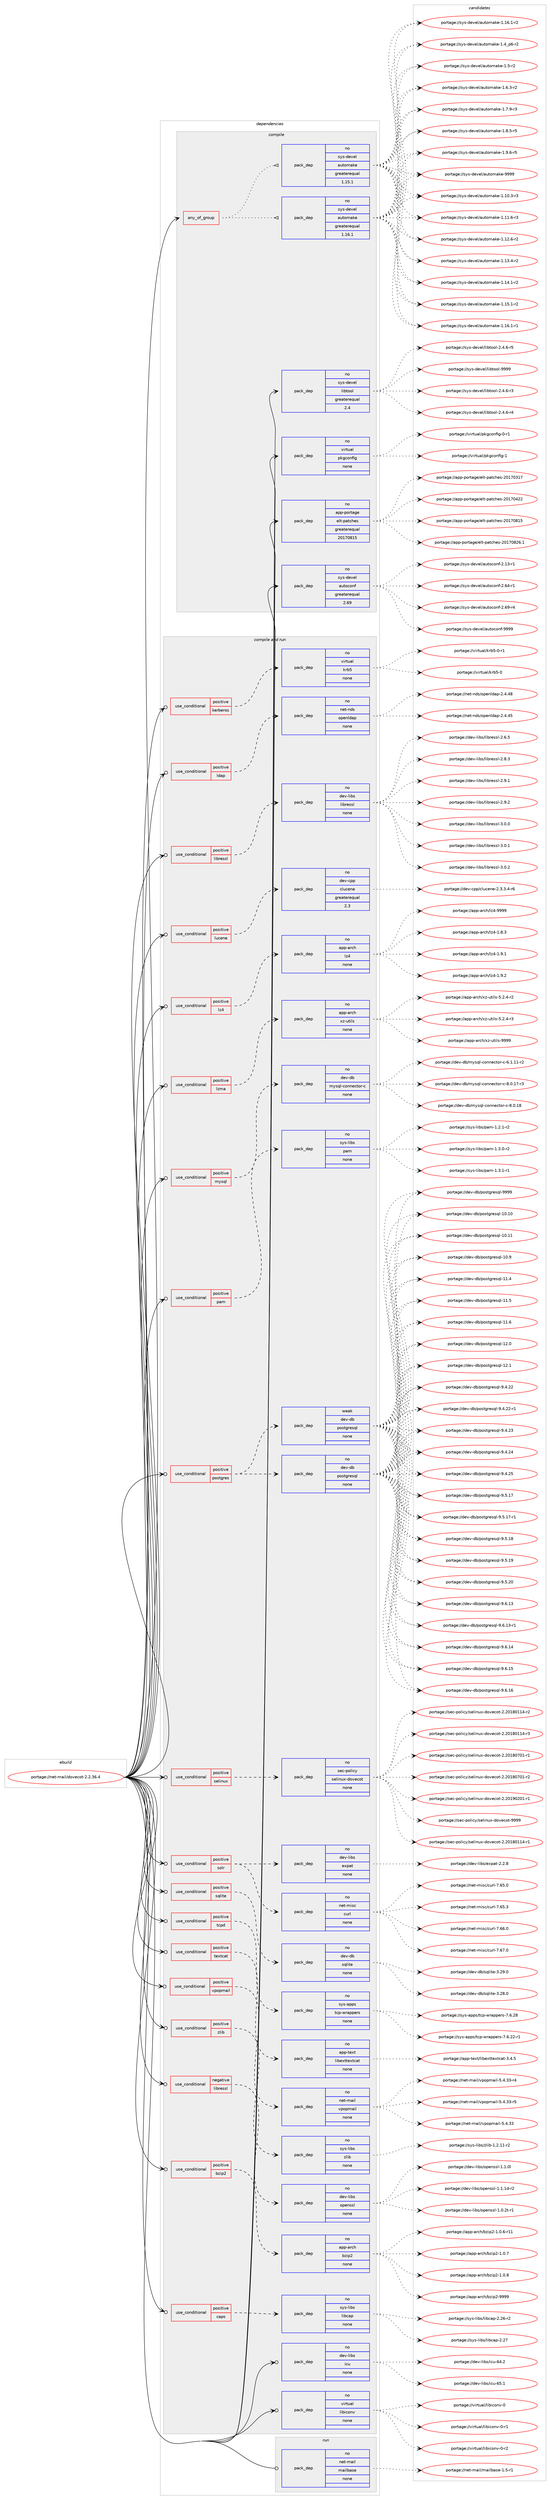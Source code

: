 digraph prolog {

# *************
# Graph options
# *************

newrank=true;
concentrate=true;
compound=true;
graph [rankdir=LR,fontname=Helvetica,fontsize=10,ranksep=1.5];#, ranksep=2.5, nodesep=0.2];
edge  [arrowhead=vee];
node  [fontname=Helvetica,fontsize=10];

# **********
# The ebuild
# **********

subgraph cluster_leftcol {
color=gray;
rank=same;
label=<<i>ebuild</i>>;
id [label="portage://net-mail/dovecot-2.2.36.4", color=red, width=4, href="../net-mail/dovecot-2.2.36.4.svg"];
}

# ****************
# The dependencies
# ****************

subgraph cluster_midcol {
color=gray;
label=<<i>dependencies</i>>;
subgraph cluster_compile {
fillcolor="#eeeeee";
style=filled;
label=<<i>compile</i>>;
subgraph any5889 {
dependency362409 [label=<<TABLE BORDER="0" CELLBORDER="1" CELLSPACING="0" CELLPADDING="4"><TR><TD CELLPADDING="10">any_of_group</TD></TR></TABLE>>, shape=none, color=red];subgraph pack265651 {
dependency362410 [label=<<TABLE BORDER="0" CELLBORDER="1" CELLSPACING="0" CELLPADDING="4" WIDTH="220"><TR><TD ROWSPAN="6" CELLPADDING="30">pack_dep</TD></TR><TR><TD WIDTH="110">no</TD></TR><TR><TD>sys-devel</TD></TR><TR><TD>automake</TD></TR><TR><TD>greaterequal</TD></TR><TR><TD>1.16.1</TD></TR></TABLE>>, shape=none, color=blue];
}
dependency362409:e -> dependency362410:w [weight=20,style="dotted",arrowhead="oinv"];
subgraph pack265652 {
dependency362411 [label=<<TABLE BORDER="0" CELLBORDER="1" CELLSPACING="0" CELLPADDING="4" WIDTH="220"><TR><TD ROWSPAN="6" CELLPADDING="30">pack_dep</TD></TR><TR><TD WIDTH="110">no</TD></TR><TR><TD>sys-devel</TD></TR><TR><TD>automake</TD></TR><TR><TD>greaterequal</TD></TR><TR><TD>1.15.1</TD></TR></TABLE>>, shape=none, color=blue];
}
dependency362409:e -> dependency362411:w [weight=20,style="dotted",arrowhead="oinv"];
}
id:e -> dependency362409:w [weight=20,style="solid",arrowhead="vee"];
subgraph pack265653 {
dependency362412 [label=<<TABLE BORDER="0" CELLBORDER="1" CELLSPACING="0" CELLPADDING="4" WIDTH="220"><TR><TD ROWSPAN="6" CELLPADDING="30">pack_dep</TD></TR><TR><TD WIDTH="110">no</TD></TR><TR><TD>app-portage</TD></TR><TR><TD>elt-patches</TD></TR><TR><TD>greaterequal</TD></TR><TR><TD>20170815</TD></TR></TABLE>>, shape=none, color=blue];
}
id:e -> dependency362412:w [weight=20,style="solid",arrowhead="vee"];
subgraph pack265654 {
dependency362413 [label=<<TABLE BORDER="0" CELLBORDER="1" CELLSPACING="0" CELLPADDING="4" WIDTH="220"><TR><TD ROWSPAN="6" CELLPADDING="30">pack_dep</TD></TR><TR><TD WIDTH="110">no</TD></TR><TR><TD>sys-devel</TD></TR><TR><TD>autoconf</TD></TR><TR><TD>greaterequal</TD></TR><TR><TD>2.69</TD></TR></TABLE>>, shape=none, color=blue];
}
id:e -> dependency362413:w [weight=20,style="solid",arrowhead="vee"];
subgraph pack265655 {
dependency362414 [label=<<TABLE BORDER="0" CELLBORDER="1" CELLSPACING="0" CELLPADDING="4" WIDTH="220"><TR><TD ROWSPAN="6" CELLPADDING="30">pack_dep</TD></TR><TR><TD WIDTH="110">no</TD></TR><TR><TD>sys-devel</TD></TR><TR><TD>libtool</TD></TR><TR><TD>greaterequal</TD></TR><TR><TD>2.4</TD></TR></TABLE>>, shape=none, color=blue];
}
id:e -> dependency362414:w [weight=20,style="solid",arrowhead="vee"];
subgraph pack265656 {
dependency362415 [label=<<TABLE BORDER="0" CELLBORDER="1" CELLSPACING="0" CELLPADDING="4" WIDTH="220"><TR><TD ROWSPAN="6" CELLPADDING="30">pack_dep</TD></TR><TR><TD WIDTH="110">no</TD></TR><TR><TD>virtual</TD></TR><TR><TD>pkgconfig</TD></TR><TR><TD>none</TD></TR><TR><TD></TD></TR></TABLE>>, shape=none, color=blue];
}
id:e -> dependency362415:w [weight=20,style="solid",arrowhead="vee"];
}
subgraph cluster_compileandrun {
fillcolor="#eeeeee";
style=filled;
label=<<i>compile and run</i>>;
subgraph cond90715 {
dependency362416 [label=<<TABLE BORDER="0" CELLBORDER="1" CELLSPACING="0" CELLPADDING="4"><TR><TD ROWSPAN="3" CELLPADDING="10">use_conditional</TD></TR><TR><TD>negative</TD></TR><TR><TD>libressl</TD></TR></TABLE>>, shape=none, color=red];
subgraph pack265657 {
dependency362417 [label=<<TABLE BORDER="0" CELLBORDER="1" CELLSPACING="0" CELLPADDING="4" WIDTH="220"><TR><TD ROWSPAN="6" CELLPADDING="30">pack_dep</TD></TR><TR><TD WIDTH="110">no</TD></TR><TR><TD>dev-libs</TD></TR><TR><TD>openssl</TD></TR><TR><TD>none</TD></TR><TR><TD></TD></TR></TABLE>>, shape=none, color=blue];
}
dependency362416:e -> dependency362417:w [weight=20,style="dashed",arrowhead="vee"];
}
id:e -> dependency362416:w [weight=20,style="solid",arrowhead="odotvee"];
subgraph cond90716 {
dependency362418 [label=<<TABLE BORDER="0" CELLBORDER="1" CELLSPACING="0" CELLPADDING="4"><TR><TD ROWSPAN="3" CELLPADDING="10">use_conditional</TD></TR><TR><TD>positive</TD></TR><TR><TD>bzip2</TD></TR></TABLE>>, shape=none, color=red];
subgraph pack265658 {
dependency362419 [label=<<TABLE BORDER="0" CELLBORDER="1" CELLSPACING="0" CELLPADDING="4" WIDTH="220"><TR><TD ROWSPAN="6" CELLPADDING="30">pack_dep</TD></TR><TR><TD WIDTH="110">no</TD></TR><TR><TD>app-arch</TD></TR><TR><TD>bzip2</TD></TR><TR><TD>none</TD></TR><TR><TD></TD></TR></TABLE>>, shape=none, color=blue];
}
dependency362418:e -> dependency362419:w [weight=20,style="dashed",arrowhead="vee"];
}
id:e -> dependency362418:w [weight=20,style="solid",arrowhead="odotvee"];
subgraph cond90717 {
dependency362420 [label=<<TABLE BORDER="0" CELLBORDER="1" CELLSPACING="0" CELLPADDING="4"><TR><TD ROWSPAN="3" CELLPADDING="10">use_conditional</TD></TR><TR><TD>positive</TD></TR><TR><TD>caps</TD></TR></TABLE>>, shape=none, color=red];
subgraph pack265659 {
dependency362421 [label=<<TABLE BORDER="0" CELLBORDER="1" CELLSPACING="0" CELLPADDING="4" WIDTH="220"><TR><TD ROWSPAN="6" CELLPADDING="30">pack_dep</TD></TR><TR><TD WIDTH="110">no</TD></TR><TR><TD>sys-libs</TD></TR><TR><TD>libcap</TD></TR><TR><TD>none</TD></TR><TR><TD></TD></TR></TABLE>>, shape=none, color=blue];
}
dependency362420:e -> dependency362421:w [weight=20,style="dashed",arrowhead="vee"];
}
id:e -> dependency362420:w [weight=20,style="solid",arrowhead="odotvee"];
subgraph cond90718 {
dependency362422 [label=<<TABLE BORDER="0" CELLBORDER="1" CELLSPACING="0" CELLPADDING="4"><TR><TD ROWSPAN="3" CELLPADDING="10">use_conditional</TD></TR><TR><TD>positive</TD></TR><TR><TD>kerberos</TD></TR></TABLE>>, shape=none, color=red];
subgraph pack265660 {
dependency362423 [label=<<TABLE BORDER="0" CELLBORDER="1" CELLSPACING="0" CELLPADDING="4" WIDTH="220"><TR><TD ROWSPAN="6" CELLPADDING="30">pack_dep</TD></TR><TR><TD WIDTH="110">no</TD></TR><TR><TD>virtual</TD></TR><TR><TD>krb5</TD></TR><TR><TD>none</TD></TR><TR><TD></TD></TR></TABLE>>, shape=none, color=blue];
}
dependency362422:e -> dependency362423:w [weight=20,style="dashed",arrowhead="vee"];
}
id:e -> dependency362422:w [weight=20,style="solid",arrowhead="odotvee"];
subgraph cond90719 {
dependency362424 [label=<<TABLE BORDER="0" CELLBORDER="1" CELLSPACING="0" CELLPADDING="4"><TR><TD ROWSPAN="3" CELLPADDING="10">use_conditional</TD></TR><TR><TD>positive</TD></TR><TR><TD>ldap</TD></TR></TABLE>>, shape=none, color=red];
subgraph pack265661 {
dependency362425 [label=<<TABLE BORDER="0" CELLBORDER="1" CELLSPACING="0" CELLPADDING="4" WIDTH="220"><TR><TD ROWSPAN="6" CELLPADDING="30">pack_dep</TD></TR><TR><TD WIDTH="110">no</TD></TR><TR><TD>net-nds</TD></TR><TR><TD>openldap</TD></TR><TR><TD>none</TD></TR><TR><TD></TD></TR></TABLE>>, shape=none, color=blue];
}
dependency362424:e -> dependency362425:w [weight=20,style="dashed",arrowhead="vee"];
}
id:e -> dependency362424:w [weight=20,style="solid",arrowhead="odotvee"];
subgraph cond90720 {
dependency362426 [label=<<TABLE BORDER="0" CELLBORDER="1" CELLSPACING="0" CELLPADDING="4"><TR><TD ROWSPAN="3" CELLPADDING="10">use_conditional</TD></TR><TR><TD>positive</TD></TR><TR><TD>libressl</TD></TR></TABLE>>, shape=none, color=red];
subgraph pack265662 {
dependency362427 [label=<<TABLE BORDER="0" CELLBORDER="1" CELLSPACING="0" CELLPADDING="4" WIDTH="220"><TR><TD ROWSPAN="6" CELLPADDING="30">pack_dep</TD></TR><TR><TD WIDTH="110">no</TD></TR><TR><TD>dev-libs</TD></TR><TR><TD>libressl</TD></TR><TR><TD>none</TD></TR><TR><TD></TD></TR></TABLE>>, shape=none, color=blue];
}
dependency362426:e -> dependency362427:w [weight=20,style="dashed",arrowhead="vee"];
}
id:e -> dependency362426:w [weight=20,style="solid",arrowhead="odotvee"];
subgraph cond90721 {
dependency362428 [label=<<TABLE BORDER="0" CELLBORDER="1" CELLSPACING="0" CELLPADDING="4"><TR><TD ROWSPAN="3" CELLPADDING="10">use_conditional</TD></TR><TR><TD>positive</TD></TR><TR><TD>lucene</TD></TR></TABLE>>, shape=none, color=red];
subgraph pack265663 {
dependency362429 [label=<<TABLE BORDER="0" CELLBORDER="1" CELLSPACING="0" CELLPADDING="4" WIDTH="220"><TR><TD ROWSPAN="6" CELLPADDING="30">pack_dep</TD></TR><TR><TD WIDTH="110">no</TD></TR><TR><TD>dev-cpp</TD></TR><TR><TD>clucene</TD></TR><TR><TD>greaterequal</TD></TR><TR><TD>2.3</TD></TR></TABLE>>, shape=none, color=blue];
}
dependency362428:e -> dependency362429:w [weight=20,style="dashed",arrowhead="vee"];
}
id:e -> dependency362428:w [weight=20,style="solid",arrowhead="odotvee"];
subgraph cond90722 {
dependency362430 [label=<<TABLE BORDER="0" CELLBORDER="1" CELLSPACING="0" CELLPADDING="4"><TR><TD ROWSPAN="3" CELLPADDING="10">use_conditional</TD></TR><TR><TD>positive</TD></TR><TR><TD>lz4</TD></TR></TABLE>>, shape=none, color=red];
subgraph pack265664 {
dependency362431 [label=<<TABLE BORDER="0" CELLBORDER="1" CELLSPACING="0" CELLPADDING="4" WIDTH="220"><TR><TD ROWSPAN="6" CELLPADDING="30">pack_dep</TD></TR><TR><TD WIDTH="110">no</TD></TR><TR><TD>app-arch</TD></TR><TR><TD>lz4</TD></TR><TR><TD>none</TD></TR><TR><TD></TD></TR></TABLE>>, shape=none, color=blue];
}
dependency362430:e -> dependency362431:w [weight=20,style="dashed",arrowhead="vee"];
}
id:e -> dependency362430:w [weight=20,style="solid",arrowhead="odotvee"];
subgraph cond90723 {
dependency362432 [label=<<TABLE BORDER="0" CELLBORDER="1" CELLSPACING="0" CELLPADDING="4"><TR><TD ROWSPAN="3" CELLPADDING="10">use_conditional</TD></TR><TR><TD>positive</TD></TR><TR><TD>lzma</TD></TR></TABLE>>, shape=none, color=red];
subgraph pack265665 {
dependency362433 [label=<<TABLE BORDER="0" CELLBORDER="1" CELLSPACING="0" CELLPADDING="4" WIDTH="220"><TR><TD ROWSPAN="6" CELLPADDING="30">pack_dep</TD></TR><TR><TD WIDTH="110">no</TD></TR><TR><TD>app-arch</TD></TR><TR><TD>xz-utils</TD></TR><TR><TD>none</TD></TR><TR><TD></TD></TR></TABLE>>, shape=none, color=blue];
}
dependency362432:e -> dependency362433:w [weight=20,style="dashed",arrowhead="vee"];
}
id:e -> dependency362432:w [weight=20,style="solid",arrowhead="odotvee"];
subgraph cond90724 {
dependency362434 [label=<<TABLE BORDER="0" CELLBORDER="1" CELLSPACING="0" CELLPADDING="4"><TR><TD ROWSPAN="3" CELLPADDING="10">use_conditional</TD></TR><TR><TD>positive</TD></TR><TR><TD>mysql</TD></TR></TABLE>>, shape=none, color=red];
subgraph pack265666 {
dependency362435 [label=<<TABLE BORDER="0" CELLBORDER="1" CELLSPACING="0" CELLPADDING="4" WIDTH="220"><TR><TD ROWSPAN="6" CELLPADDING="30">pack_dep</TD></TR><TR><TD WIDTH="110">no</TD></TR><TR><TD>dev-db</TD></TR><TR><TD>mysql-connector-c</TD></TR><TR><TD>none</TD></TR><TR><TD></TD></TR></TABLE>>, shape=none, color=blue];
}
dependency362434:e -> dependency362435:w [weight=20,style="dashed",arrowhead="vee"];
}
id:e -> dependency362434:w [weight=20,style="solid",arrowhead="odotvee"];
subgraph cond90725 {
dependency362436 [label=<<TABLE BORDER="0" CELLBORDER="1" CELLSPACING="0" CELLPADDING="4"><TR><TD ROWSPAN="3" CELLPADDING="10">use_conditional</TD></TR><TR><TD>positive</TD></TR><TR><TD>pam</TD></TR></TABLE>>, shape=none, color=red];
subgraph pack265667 {
dependency362437 [label=<<TABLE BORDER="0" CELLBORDER="1" CELLSPACING="0" CELLPADDING="4" WIDTH="220"><TR><TD ROWSPAN="6" CELLPADDING="30">pack_dep</TD></TR><TR><TD WIDTH="110">no</TD></TR><TR><TD>sys-libs</TD></TR><TR><TD>pam</TD></TR><TR><TD>none</TD></TR><TR><TD></TD></TR></TABLE>>, shape=none, color=blue];
}
dependency362436:e -> dependency362437:w [weight=20,style="dashed",arrowhead="vee"];
}
id:e -> dependency362436:w [weight=20,style="solid",arrowhead="odotvee"];
subgraph cond90726 {
dependency362438 [label=<<TABLE BORDER="0" CELLBORDER="1" CELLSPACING="0" CELLPADDING="4"><TR><TD ROWSPAN="3" CELLPADDING="10">use_conditional</TD></TR><TR><TD>positive</TD></TR><TR><TD>postgres</TD></TR></TABLE>>, shape=none, color=red];
subgraph pack265668 {
dependency362439 [label=<<TABLE BORDER="0" CELLBORDER="1" CELLSPACING="0" CELLPADDING="4" WIDTH="220"><TR><TD ROWSPAN="6" CELLPADDING="30">pack_dep</TD></TR><TR><TD WIDTH="110">no</TD></TR><TR><TD>dev-db</TD></TR><TR><TD>postgresql</TD></TR><TR><TD>none</TD></TR><TR><TD></TD></TR></TABLE>>, shape=none, color=blue];
}
dependency362438:e -> dependency362439:w [weight=20,style="dashed",arrowhead="vee"];
subgraph pack265669 {
dependency362440 [label=<<TABLE BORDER="0" CELLBORDER="1" CELLSPACING="0" CELLPADDING="4" WIDTH="220"><TR><TD ROWSPAN="6" CELLPADDING="30">pack_dep</TD></TR><TR><TD WIDTH="110">weak</TD></TR><TR><TD>dev-db</TD></TR><TR><TD>postgresql</TD></TR><TR><TD>none</TD></TR><TR><TD></TD></TR></TABLE>>, shape=none, color=blue];
}
dependency362438:e -> dependency362440:w [weight=20,style="dashed",arrowhead="vee"];
}
id:e -> dependency362438:w [weight=20,style="solid",arrowhead="odotvee"];
subgraph cond90727 {
dependency362441 [label=<<TABLE BORDER="0" CELLBORDER="1" CELLSPACING="0" CELLPADDING="4"><TR><TD ROWSPAN="3" CELLPADDING="10">use_conditional</TD></TR><TR><TD>positive</TD></TR><TR><TD>selinux</TD></TR></TABLE>>, shape=none, color=red];
subgraph pack265670 {
dependency362442 [label=<<TABLE BORDER="0" CELLBORDER="1" CELLSPACING="0" CELLPADDING="4" WIDTH="220"><TR><TD ROWSPAN="6" CELLPADDING="30">pack_dep</TD></TR><TR><TD WIDTH="110">no</TD></TR><TR><TD>sec-policy</TD></TR><TR><TD>selinux-dovecot</TD></TR><TR><TD>none</TD></TR><TR><TD></TD></TR></TABLE>>, shape=none, color=blue];
}
dependency362441:e -> dependency362442:w [weight=20,style="dashed",arrowhead="vee"];
}
id:e -> dependency362441:w [weight=20,style="solid",arrowhead="odotvee"];
subgraph cond90728 {
dependency362443 [label=<<TABLE BORDER="0" CELLBORDER="1" CELLSPACING="0" CELLPADDING="4"><TR><TD ROWSPAN="3" CELLPADDING="10">use_conditional</TD></TR><TR><TD>positive</TD></TR><TR><TD>solr</TD></TR></TABLE>>, shape=none, color=red];
subgraph pack265671 {
dependency362444 [label=<<TABLE BORDER="0" CELLBORDER="1" CELLSPACING="0" CELLPADDING="4" WIDTH="220"><TR><TD ROWSPAN="6" CELLPADDING="30">pack_dep</TD></TR><TR><TD WIDTH="110">no</TD></TR><TR><TD>net-misc</TD></TR><TR><TD>curl</TD></TR><TR><TD>none</TD></TR><TR><TD></TD></TR></TABLE>>, shape=none, color=blue];
}
dependency362443:e -> dependency362444:w [weight=20,style="dashed",arrowhead="vee"];
subgraph pack265672 {
dependency362445 [label=<<TABLE BORDER="0" CELLBORDER="1" CELLSPACING="0" CELLPADDING="4" WIDTH="220"><TR><TD ROWSPAN="6" CELLPADDING="30">pack_dep</TD></TR><TR><TD WIDTH="110">no</TD></TR><TR><TD>dev-libs</TD></TR><TR><TD>expat</TD></TR><TR><TD>none</TD></TR><TR><TD></TD></TR></TABLE>>, shape=none, color=blue];
}
dependency362443:e -> dependency362445:w [weight=20,style="dashed",arrowhead="vee"];
}
id:e -> dependency362443:w [weight=20,style="solid",arrowhead="odotvee"];
subgraph cond90729 {
dependency362446 [label=<<TABLE BORDER="0" CELLBORDER="1" CELLSPACING="0" CELLPADDING="4"><TR><TD ROWSPAN="3" CELLPADDING="10">use_conditional</TD></TR><TR><TD>positive</TD></TR><TR><TD>sqlite</TD></TR></TABLE>>, shape=none, color=red];
subgraph pack265673 {
dependency362447 [label=<<TABLE BORDER="0" CELLBORDER="1" CELLSPACING="0" CELLPADDING="4" WIDTH="220"><TR><TD ROWSPAN="6" CELLPADDING="30">pack_dep</TD></TR><TR><TD WIDTH="110">no</TD></TR><TR><TD>dev-db</TD></TR><TR><TD>sqlite</TD></TR><TR><TD>none</TD></TR><TR><TD></TD></TR></TABLE>>, shape=none, color=blue];
}
dependency362446:e -> dependency362447:w [weight=20,style="dashed",arrowhead="vee"];
}
id:e -> dependency362446:w [weight=20,style="solid",arrowhead="odotvee"];
subgraph cond90730 {
dependency362448 [label=<<TABLE BORDER="0" CELLBORDER="1" CELLSPACING="0" CELLPADDING="4"><TR><TD ROWSPAN="3" CELLPADDING="10">use_conditional</TD></TR><TR><TD>positive</TD></TR><TR><TD>tcpd</TD></TR></TABLE>>, shape=none, color=red];
subgraph pack265674 {
dependency362449 [label=<<TABLE BORDER="0" CELLBORDER="1" CELLSPACING="0" CELLPADDING="4" WIDTH="220"><TR><TD ROWSPAN="6" CELLPADDING="30">pack_dep</TD></TR><TR><TD WIDTH="110">no</TD></TR><TR><TD>sys-apps</TD></TR><TR><TD>tcp-wrappers</TD></TR><TR><TD>none</TD></TR><TR><TD></TD></TR></TABLE>>, shape=none, color=blue];
}
dependency362448:e -> dependency362449:w [weight=20,style="dashed",arrowhead="vee"];
}
id:e -> dependency362448:w [weight=20,style="solid",arrowhead="odotvee"];
subgraph cond90731 {
dependency362450 [label=<<TABLE BORDER="0" CELLBORDER="1" CELLSPACING="0" CELLPADDING="4"><TR><TD ROWSPAN="3" CELLPADDING="10">use_conditional</TD></TR><TR><TD>positive</TD></TR><TR><TD>textcat</TD></TR></TABLE>>, shape=none, color=red];
subgraph pack265675 {
dependency362451 [label=<<TABLE BORDER="0" CELLBORDER="1" CELLSPACING="0" CELLPADDING="4" WIDTH="220"><TR><TD ROWSPAN="6" CELLPADDING="30">pack_dep</TD></TR><TR><TD WIDTH="110">no</TD></TR><TR><TD>app-text</TD></TR><TR><TD>libexttextcat</TD></TR><TR><TD>none</TD></TR><TR><TD></TD></TR></TABLE>>, shape=none, color=blue];
}
dependency362450:e -> dependency362451:w [weight=20,style="dashed",arrowhead="vee"];
}
id:e -> dependency362450:w [weight=20,style="solid",arrowhead="odotvee"];
subgraph cond90732 {
dependency362452 [label=<<TABLE BORDER="0" CELLBORDER="1" CELLSPACING="0" CELLPADDING="4"><TR><TD ROWSPAN="3" CELLPADDING="10">use_conditional</TD></TR><TR><TD>positive</TD></TR><TR><TD>vpopmail</TD></TR></TABLE>>, shape=none, color=red];
subgraph pack265676 {
dependency362453 [label=<<TABLE BORDER="0" CELLBORDER="1" CELLSPACING="0" CELLPADDING="4" WIDTH="220"><TR><TD ROWSPAN="6" CELLPADDING="30">pack_dep</TD></TR><TR><TD WIDTH="110">no</TD></TR><TR><TD>net-mail</TD></TR><TR><TD>vpopmail</TD></TR><TR><TD>none</TD></TR><TR><TD></TD></TR></TABLE>>, shape=none, color=blue];
}
dependency362452:e -> dependency362453:w [weight=20,style="dashed",arrowhead="vee"];
}
id:e -> dependency362452:w [weight=20,style="solid",arrowhead="odotvee"];
subgraph cond90733 {
dependency362454 [label=<<TABLE BORDER="0" CELLBORDER="1" CELLSPACING="0" CELLPADDING="4"><TR><TD ROWSPAN="3" CELLPADDING="10">use_conditional</TD></TR><TR><TD>positive</TD></TR><TR><TD>zlib</TD></TR></TABLE>>, shape=none, color=red];
subgraph pack265677 {
dependency362455 [label=<<TABLE BORDER="0" CELLBORDER="1" CELLSPACING="0" CELLPADDING="4" WIDTH="220"><TR><TD ROWSPAN="6" CELLPADDING="30">pack_dep</TD></TR><TR><TD WIDTH="110">no</TD></TR><TR><TD>sys-libs</TD></TR><TR><TD>zlib</TD></TR><TR><TD>none</TD></TR><TR><TD></TD></TR></TABLE>>, shape=none, color=blue];
}
dependency362454:e -> dependency362455:w [weight=20,style="dashed",arrowhead="vee"];
}
id:e -> dependency362454:w [weight=20,style="solid",arrowhead="odotvee"];
subgraph pack265678 {
dependency362456 [label=<<TABLE BORDER="0" CELLBORDER="1" CELLSPACING="0" CELLPADDING="4" WIDTH="220"><TR><TD ROWSPAN="6" CELLPADDING="30">pack_dep</TD></TR><TR><TD WIDTH="110">no</TD></TR><TR><TD>dev-libs</TD></TR><TR><TD>icu</TD></TR><TR><TD>none</TD></TR><TR><TD></TD></TR></TABLE>>, shape=none, color=blue];
}
id:e -> dependency362456:w [weight=20,style="solid",arrowhead="odotvee"];
subgraph pack265679 {
dependency362457 [label=<<TABLE BORDER="0" CELLBORDER="1" CELLSPACING="0" CELLPADDING="4" WIDTH="220"><TR><TD ROWSPAN="6" CELLPADDING="30">pack_dep</TD></TR><TR><TD WIDTH="110">no</TD></TR><TR><TD>virtual</TD></TR><TR><TD>libiconv</TD></TR><TR><TD>none</TD></TR><TR><TD></TD></TR></TABLE>>, shape=none, color=blue];
}
id:e -> dependency362457:w [weight=20,style="solid",arrowhead="odotvee"];
}
subgraph cluster_run {
fillcolor="#eeeeee";
style=filled;
label=<<i>run</i>>;
subgraph pack265680 {
dependency362458 [label=<<TABLE BORDER="0" CELLBORDER="1" CELLSPACING="0" CELLPADDING="4" WIDTH="220"><TR><TD ROWSPAN="6" CELLPADDING="30">pack_dep</TD></TR><TR><TD WIDTH="110">no</TD></TR><TR><TD>net-mail</TD></TR><TR><TD>mailbase</TD></TR><TR><TD>none</TD></TR><TR><TD></TD></TR></TABLE>>, shape=none, color=blue];
}
id:e -> dependency362458:w [weight=20,style="solid",arrowhead="odot"];
}
}

# **************
# The candidates
# **************

subgraph cluster_choices {
rank=same;
color=gray;
label=<<i>candidates</i>>;

subgraph choice265651 {
color=black;
nodesep=1;
choiceportage11512111545100101118101108479711711611110997107101454946494846514511451 [label="portage://sys-devel/automake-1.10.3-r3", color=red, width=4,href="../sys-devel/automake-1.10.3-r3.svg"];
choiceportage11512111545100101118101108479711711611110997107101454946494946544511451 [label="portage://sys-devel/automake-1.11.6-r3", color=red, width=4,href="../sys-devel/automake-1.11.6-r3.svg"];
choiceportage11512111545100101118101108479711711611110997107101454946495046544511450 [label="portage://sys-devel/automake-1.12.6-r2", color=red, width=4,href="../sys-devel/automake-1.12.6-r2.svg"];
choiceportage11512111545100101118101108479711711611110997107101454946495146524511450 [label="portage://sys-devel/automake-1.13.4-r2", color=red, width=4,href="../sys-devel/automake-1.13.4-r2.svg"];
choiceportage11512111545100101118101108479711711611110997107101454946495246494511450 [label="portage://sys-devel/automake-1.14.1-r2", color=red, width=4,href="../sys-devel/automake-1.14.1-r2.svg"];
choiceportage11512111545100101118101108479711711611110997107101454946495346494511450 [label="portage://sys-devel/automake-1.15.1-r2", color=red, width=4,href="../sys-devel/automake-1.15.1-r2.svg"];
choiceportage11512111545100101118101108479711711611110997107101454946495446494511449 [label="portage://sys-devel/automake-1.16.1-r1", color=red, width=4,href="../sys-devel/automake-1.16.1-r1.svg"];
choiceportage11512111545100101118101108479711711611110997107101454946495446494511450 [label="portage://sys-devel/automake-1.16.1-r2", color=red, width=4,href="../sys-devel/automake-1.16.1-r2.svg"];
choiceportage115121115451001011181011084797117116111109971071014549465295112544511450 [label="portage://sys-devel/automake-1.4_p6-r2", color=red, width=4,href="../sys-devel/automake-1.4_p6-r2.svg"];
choiceportage11512111545100101118101108479711711611110997107101454946534511450 [label="portage://sys-devel/automake-1.5-r2", color=red, width=4,href="../sys-devel/automake-1.5-r2.svg"];
choiceportage115121115451001011181011084797117116111109971071014549465446514511450 [label="portage://sys-devel/automake-1.6.3-r2", color=red, width=4,href="../sys-devel/automake-1.6.3-r2.svg"];
choiceportage115121115451001011181011084797117116111109971071014549465546574511451 [label="portage://sys-devel/automake-1.7.9-r3", color=red, width=4,href="../sys-devel/automake-1.7.9-r3.svg"];
choiceportage115121115451001011181011084797117116111109971071014549465646534511453 [label="portage://sys-devel/automake-1.8.5-r5", color=red, width=4,href="../sys-devel/automake-1.8.5-r5.svg"];
choiceportage115121115451001011181011084797117116111109971071014549465746544511453 [label="portage://sys-devel/automake-1.9.6-r5", color=red, width=4,href="../sys-devel/automake-1.9.6-r5.svg"];
choiceportage115121115451001011181011084797117116111109971071014557575757 [label="portage://sys-devel/automake-9999", color=red, width=4,href="../sys-devel/automake-9999.svg"];
dependency362410:e -> choiceportage11512111545100101118101108479711711611110997107101454946494846514511451:w [style=dotted,weight="100"];
dependency362410:e -> choiceportage11512111545100101118101108479711711611110997107101454946494946544511451:w [style=dotted,weight="100"];
dependency362410:e -> choiceportage11512111545100101118101108479711711611110997107101454946495046544511450:w [style=dotted,weight="100"];
dependency362410:e -> choiceportage11512111545100101118101108479711711611110997107101454946495146524511450:w [style=dotted,weight="100"];
dependency362410:e -> choiceportage11512111545100101118101108479711711611110997107101454946495246494511450:w [style=dotted,weight="100"];
dependency362410:e -> choiceportage11512111545100101118101108479711711611110997107101454946495346494511450:w [style=dotted,weight="100"];
dependency362410:e -> choiceportage11512111545100101118101108479711711611110997107101454946495446494511449:w [style=dotted,weight="100"];
dependency362410:e -> choiceportage11512111545100101118101108479711711611110997107101454946495446494511450:w [style=dotted,weight="100"];
dependency362410:e -> choiceportage115121115451001011181011084797117116111109971071014549465295112544511450:w [style=dotted,weight="100"];
dependency362410:e -> choiceportage11512111545100101118101108479711711611110997107101454946534511450:w [style=dotted,weight="100"];
dependency362410:e -> choiceportage115121115451001011181011084797117116111109971071014549465446514511450:w [style=dotted,weight="100"];
dependency362410:e -> choiceportage115121115451001011181011084797117116111109971071014549465546574511451:w [style=dotted,weight="100"];
dependency362410:e -> choiceportage115121115451001011181011084797117116111109971071014549465646534511453:w [style=dotted,weight="100"];
dependency362410:e -> choiceportage115121115451001011181011084797117116111109971071014549465746544511453:w [style=dotted,weight="100"];
dependency362410:e -> choiceportage115121115451001011181011084797117116111109971071014557575757:w [style=dotted,weight="100"];
}
subgraph choice265652 {
color=black;
nodesep=1;
choiceportage11512111545100101118101108479711711611110997107101454946494846514511451 [label="portage://sys-devel/automake-1.10.3-r3", color=red, width=4,href="../sys-devel/automake-1.10.3-r3.svg"];
choiceportage11512111545100101118101108479711711611110997107101454946494946544511451 [label="portage://sys-devel/automake-1.11.6-r3", color=red, width=4,href="../sys-devel/automake-1.11.6-r3.svg"];
choiceportage11512111545100101118101108479711711611110997107101454946495046544511450 [label="portage://sys-devel/automake-1.12.6-r2", color=red, width=4,href="../sys-devel/automake-1.12.6-r2.svg"];
choiceportage11512111545100101118101108479711711611110997107101454946495146524511450 [label="portage://sys-devel/automake-1.13.4-r2", color=red, width=4,href="../sys-devel/automake-1.13.4-r2.svg"];
choiceportage11512111545100101118101108479711711611110997107101454946495246494511450 [label="portage://sys-devel/automake-1.14.1-r2", color=red, width=4,href="../sys-devel/automake-1.14.1-r2.svg"];
choiceportage11512111545100101118101108479711711611110997107101454946495346494511450 [label="portage://sys-devel/automake-1.15.1-r2", color=red, width=4,href="../sys-devel/automake-1.15.1-r2.svg"];
choiceportage11512111545100101118101108479711711611110997107101454946495446494511449 [label="portage://sys-devel/automake-1.16.1-r1", color=red, width=4,href="../sys-devel/automake-1.16.1-r1.svg"];
choiceportage11512111545100101118101108479711711611110997107101454946495446494511450 [label="portage://sys-devel/automake-1.16.1-r2", color=red, width=4,href="../sys-devel/automake-1.16.1-r2.svg"];
choiceportage115121115451001011181011084797117116111109971071014549465295112544511450 [label="portage://sys-devel/automake-1.4_p6-r2", color=red, width=4,href="../sys-devel/automake-1.4_p6-r2.svg"];
choiceportage11512111545100101118101108479711711611110997107101454946534511450 [label="portage://sys-devel/automake-1.5-r2", color=red, width=4,href="../sys-devel/automake-1.5-r2.svg"];
choiceportage115121115451001011181011084797117116111109971071014549465446514511450 [label="portage://sys-devel/automake-1.6.3-r2", color=red, width=4,href="../sys-devel/automake-1.6.3-r2.svg"];
choiceportage115121115451001011181011084797117116111109971071014549465546574511451 [label="portage://sys-devel/automake-1.7.9-r3", color=red, width=4,href="../sys-devel/automake-1.7.9-r3.svg"];
choiceportage115121115451001011181011084797117116111109971071014549465646534511453 [label="portage://sys-devel/automake-1.8.5-r5", color=red, width=4,href="../sys-devel/automake-1.8.5-r5.svg"];
choiceportage115121115451001011181011084797117116111109971071014549465746544511453 [label="portage://sys-devel/automake-1.9.6-r5", color=red, width=4,href="../sys-devel/automake-1.9.6-r5.svg"];
choiceportage115121115451001011181011084797117116111109971071014557575757 [label="portage://sys-devel/automake-9999", color=red, width=4,href="../sys-devel/automake-9999.svg"];
dependency362411:e -> choiceportage11512111545100101118101108479711711611110997107101454946494846514511451:w [style=dotted,weight="100"];
dependency362411:e -> choiceportage11512111545100101118101108479711711611110997107101454946494946544511451:w [style=dotted,weight="100"];
dependency362411:e -> choiceportage11512111545100101118101108479711711611110997107101454946495046544511450:w [style=dotted,weight="100"];
dependency362411:e -> choiceportage11512111545100101118101108479711711611110997107101454946495146524511450:w [style=dotted,weight="100"];
dependency362411:e -> choiceportage11512111545100101118101108479711711611110997107101454946495246494511450:w [style=dotted,weight="100"];
dependency362411:e -> choiceportage11512111545100101118101108479711711611110997107101454946495346494511450:w [style=dotted,weight="100"];
dependency362411:e -> choiceportage11512111545100101118101108479711711611110997107101454946495446494511449:w [style=dotted,weight="100"];
dependency362411:e -> choiceportage11512111545100101118101108479711711611110997107101454946495446494511450:w [style=dotted,weight="100"];
dependency362411:e -> choiceportage115121115451001011181011084797117116111109971071014549465295112544511450:w [style=dotted,weight="100"];
dependency362411:e -> choiceportage11512111545100101118101108479711711611110997107101454946534511450:w [style=dotted,weight="100"];
dependency362411:e -> choiceportage115121115451001011181011084797117116111109971071014549465446514511450:w [style=dotted,weight="100"];
dependency362411:e -> choiceportage115121115451001011181011084797117116111109971071014549465546574511451:w [style=dotted,weight="100"];
dependency362411:e -> choiceportage115121115451001011181011084797117116111109971071014549465646534511453:w [style=dotted,weight="100"];
dependency362411:e -> choiceportage115121115451001011181011084797117116111109971071014549465746544511453:w [style=dotted,weight="100"];
dependency362411:e -> choiceportage115121115451001011181011084797117116111109971071014557575757:w [style=dotted,weight="100"];
}
subgraph choice265653 {
color=black;
nodesep=1;
choiceportage97112112451121111141169710310147101108116451129711699104101115455048495548514955 [label="portage://app-portage/elt-patches-20170317", color=red, width=4,href="../app-portage/elt-patches-20170317.svg"];
choiceportage97112112451121111141169710310147101108116451129711699104101115455048495548525050 [label="portage://app-portage/elt-patches-20170422", color=red, width=4,href="../app-portage/elt-patches-20170422.svg"];
choiceportage97112112451121111141169710310147101108116451129711699104101115455048495548564953 [label="portage://app-portage/elt-patches-20170815", color=red, width=4,href="../app-portage/elt-patches-20170815.svg"];
choiceportage971121124511211111411697103101471011081164511297116991041011154550484955485650544649 [label="portage://app-portage/elt-patches-20170826.1", color=red, width=4,href="../app-portage/elt-patches-20170826.1.svg"];
dependency362412:e -> choiceportage97112112451121111141169710310147101108116451129711699104101115455048495548514955:w [style=dotted,weight="100"];
dependency362412:e -> choiceportage97112112451121111141169710310147101108116451129711699104101115455048495548525050:w [style=dotted,weight="100"];
dependency362412:e -> choiceportage97112112451121111141169710310147101108116451129711699104101115455048495548564953:w [style=dotted,weight="100"];
dependency362412:e -> choiceportage971121124511211111411697103101471011081164511297116991041011154550484955485650544649:w [style=dotted,weight="100"];
}
subgraph choice265654 {
color=black;
nodesep=1;
choiceportage1151211154510010111810110847971171161119911111010245504649514511449 [label="portage://sys-devel/autoconf-2.13-r1", color=red, width=4,href="../sys-devel/autoconf-2.13-r1.svg"];
choiceportage1151211154510010111810110847971171161119911111010245504654524511449 [label="portage://sys-devel/autoconf-2.64-r1", color=red, width=4,href="../sys-devel/autoconf-2.64-r1.svg"];
choiceportage1151211154510010111810110847971171161119911111010245504654574511452 [label="portage://sys-devel/autoconf-2.69-r4", color=red, width=4,href="../sys-devel/autoconf-2.69-r4.svg"];
choiceportage115121115451001011181011084797117116111991111101024557575757 [label="portage://sys-devel/autoconf-9999", color=red, width=4,href="../sys-devel/autoconf-9999.svg"];
dependency362413:e -> choiceportage1151211154510010111810110847971171161119911111010245504649514511449:w [style=dotted,weight="100"];
dependency362413:e -> choiceportage1151211154510010111810110847971171161119911111010245504654524511449:w [style=dotted,weight="100"];
dependency362413:e -> choiceportage1151211154510010111810110847971171161119911111010245504654574511452:w [style=dotted,weight="100"];
dependency362413:e -> choiceportage115121115451001011181011084797117116111991111101024557575757:w [style=dotted,weight="100"];
}
subgraph choice265655 {
color=black;
nodesep=1;
choiceportage1151211154510010111810110847108105981161111111084550465246544511451 [label="portage://sys-devel/libtool-2.4.6-r3", color=red, width=4,href="../sys-devel/libtool-2.4.6-r3.svg"];
choiceportage1151211154510010111810110847108105981161111111084550465246544511452 [label="portage://sys-devel/libtool-2.4.6-r4", color=red, width=4,href="../sys-devel/libtool-2.4.6-r4.svg"];
choiceportage1151211154510010111810110847108105981161111111084550465246544511453 [label="portage://sys-devel/libtool-2.4.6-r5", color=red, width=4,href="../sys-devel/libtool-2.4.6-r5.svg"];
choiceportage1151211154510010111810110847108105981161111111084557575757 [label="portage://sys-devel/libtool-9999", color=red, width=4,href="../sys-devel/libtool-9999.svg"];
dependency362414:e -> choiceportage1151211154510010111810110847108105981161111111084550465246544511451:w [style=dotted,weight="100"];
dependency362414:e -> choiceportage1151211154510010111810110847108105981161111111084550465246544511452:w [style=dotted,weight="100"];
dependency362414:e -> choiceportage1151211154510010111810110847108105981161111111084550465246544511453:w [style=dotted,weight="100"];
dependency362414:e -> choiceportage1151211154510010111810110847108105981161111111084557575757:w [style=dotted,weight="100"];
}
subgraph choice265656 {
color=black;
nodesep=1;
choiceportage11810511411611797108471121071039911111010210510345484511449 [label="portage://virtual/pkgconfig-0-r1", color=red, width=4,href="../virtual/pkgconfig-0-r1.svg"];
choiceportage1181051141161179710847112107103991111101021051034549 [label="portage://virtual/pkgconfig-1", color=red, width=4,href="../virtual/pkgconfig-1.svg"];
dependency362415:e -> choiceportage11810511411611797108471121071039911111010210510345484511449:w [style=dotted,weight="100"];
dependency362415:e -> choiceportage1181051141161179710847112107103991111101021051034549:w [style=dotted,weight="100"];
}
subgraph choice265657 {
color=black;
nodesep=1;
choiceportage1001011184510810598115471111121011101151151084549464846501164511449 [label="portage://dev-libs/openssl-1.0.2t-r1", color=red, width=4,href="../dev-libs/openssl-1.0.2t-r1.svg"];
choiceportage100101118451081059811547111112101110115115108454946494648108 [label="portage://dev-libs/openssl-1.1.0l", color=red, width=4,href="../dev-libs/openssl-1.1.0l.svg"];
choiceportage1001011184510810598115471111121011101151151084549464946491004511450 [label="portage://dev-libs/openssl-1.1.1d-r2", color=red, width=4,href="../dev-libs/openssl-1.1.1d-r2.svg"];
dependency362417:e -> choiceportage1001011184510810598115471111121011101151151084549464846501164511449:w [style=dotted,weight="100"];
dependency362417:e -> choiceportage100101118451081059811547111112101110115115108454946494648108:w [style=dotted,weight="100"];
dependency362417:e -> choiceportage1001011184510810598115471111121011101151151084549464946491004511450:w [style=dotted,weight="100"];
}
subgraph choice265658 {
color=black;
nodesep=1;
choiceportage97112112459711499104479812210511250454946484654451144949 [label="portage://app-arch/bzip2-1.0.6-r11", color=red, width=4,href="../app-arch/bzip2-1.0.6-r11.svg"];
choiceportage97112112459711499104479812210511250454946484655 [label="portage://app-arch/bzip2-1.0.7", color=red, width=4,href="../app-arch/bzip2-1.0.7.svg"];
choiceportage97112112459711499104479812210511250454946484656 [label="portage://app-arch/bzip2-1.0.8", color=red, width=4,href="../app-arch/bzip2-1.0.8.svg"];
choiceportage971121124597114991044798122105112504557575757 [label="portage://app-arch/bzip2-9999", color=red, width=4,href="../app-arch/bzip2-9999.svg"];
dependency362419:e -> choiceportage97112112459711499104479812210511250454946484654451144949:w [style=dotted,weight="100"];
dependency362419:e -> choiceportage97112112459711499104479812210511250454946484655:w [style=dotted,weight="100"];
dependency362419:e -> choiceportage97112112459711499104479812210511250454946484656:w [style=dotted,weight="100"];
dependency362419:e -> choiceportage971121124597114991044798122105112504557575757:w [style=dotted,weight="100"];
}
subgraph choice265659 {
color=black;
nodesep=1;
choiceportage11512111545108105981154710810598999711245504650544511450 [label="portage://sys-libs/libcap-2.26-r2", color=red, width=4,href="../sys-libs/libcap-2.26-r2.svg"];
choiceportage1151211154510810598115471081059899971124550465055 [label="portage://sys-libs/libcap-2.27", color=red, width=4,href="../sys-libs/libcap-2.27.svg"];
dependency362421:e -> choiceportage11512111545108105981154710810598999711245504650544511450:w [style=dotted,weight="100"];
dependency362421:e -> choiceportage1151211154510810598115471081059899971124550465055:w [style=dotted,weight="100"];
}
subgraph choice265660 {
color=black;
nodesep=1;
choiceportage118105114116117971084710711498534548 [label="portage://virtual/krb5-0", color=red, width=4,href="../virtual/krb5-0.svg"];
choiceportage1181051141161179710847107114985345484511449 [label="portage://virtual/krb5-0-r1", color=red, width=4,href="../virtual/krb5-0-r1.svg"];
dependency362423:e -> choiceportage118105114116117971084710711498534548:w [style=dotted,weight="100"];
dependency362423:e -> choiceportage1181051141161179710847107114985345484511449:w [style=dotted,weight="100"];
}
subgraph choice265661 {
color=black;
nodesep=1;
choiceportage11010111645110100115471111121011101081009711245504652465253 [label="portage://net-nds/openldap-2.4.45", color=red, width=4,href="../net-nds/openldap-2.4.45.svg"];
choiceportage11010111645110100115471111121011101081009711245504652465256 [label="portage://net-nds/openldap-2.4.48", color=red, width=4,href="../net-nds/openldap-2.4.48.svg"];
dependency362425:e -> choiceportage11010111645110100115471111121011101081009711245504652465253:w [style=dotted,weight="100"];
dependency362425:e -> choiceportage11010111645110100115471111121011101081009711245504652465256:w [style=dotted,weight="100"];
}
subgraph choice265662 {
color=black;
nodesep=1;
choiceportage10010111845108105981154710810598114101115115108455046544653 [label="portage://dev-libs/libressl-2.6.5", color=red, width=4,href="../dev-libs/libressl-2.6.5.svg"];
choiceportage10010111845108105981154710810598114101115115108455046564651 [label="portage://dev-libs/libressl-2.8.3", color=red, width=4,href="../dev-libs/libressl-2.8.3.svg"];
choiceportage10010111845108105981154710810598114101115115108455046574649 [label="portage://dev-libs/libressl-2.9.1", color=red, width=4,href="../dev-libs/libressl-2.9.1.svg"];
choiceportage10010111845108105981154710810598114101115115108455046574650 [label="portage://dev-libs/libressl-2.9.2", color=red, width=4,href="../dev-libs/libressl-2.9.2.svg"];
choiceportage10010111845108105981154710810598114101115115108455146484648 [label="portage://dev-libs/libressl-3.0.0", color=red, width=4,href="../dev-libs/libressl-3.0.0.svg"];
choiceportage10010111845108105981154710810598114101115115108455146484649 [label="portage://dev-libs/libressl-3.0.1", color=red, width=4,href="../dev-libs/libressl-3.0.1.svg"];
choiceportage10010111845108105981154710810598114101115115108455146484650 [label="portage://dev-libs/libressl-3.0.2", color=red, width=4,href="../dev-libs/libressl-3.0.2.svg"];
dependency362427:e -> choiceportage10010111845108105981154710810598114101115115108455046544653:w [style=dotted,weight="100"];
dependency362427:e -> choiceportage10010111845108105981154710810598114101115115108455046564651:w [style=dotted,weight="100"];
dependency362427:e -> choiceportage10010111845108105981154710810598114101115115108455046574649:w [style=dotted,weight="100"];
dependency362427:e -> choiceportage10010111845108105981154710810598114101115115108455046574650:w [style=dotted,weight="100"];
dependency362427:e -> choiceportage10010111845108105981154710810598114101115115108455146484648:w [style=dotted,weight="100"];
dependency362427:e -> choiceportage10010111845108105981154710810598114101115115108455146484649:w [style=dotted,weight="100"];
dependency362427:e -> choiceportage10010111845108105981154710810598114101115115108455146484650:w [style=dotted,weight="100"];
}
subgraph choice265663 {
color=black;
nodesep=1;
choiceportage100101118459911211247991081179910111010145504651465146524511454 [label="portage://dev-cpp/clucene-2.3.3.4-r6", color=red, width=4,href="../dev-cpp/clucene-2.3.3.4-r6.svg"];
dependency362429:e -> choiceportage100101118459911211247991081179910111010145504651465146524511454:w [style=dotted,weight="100"];
}
subgraph choice265664 {
color=black;
nodesep=1;
choiceportage971121124597114991044710812252454946564651 [label="portage://app-arch/lz4-1.8.3", color=red, width=4,href="../app-arch/lz4-1.8.3.svg"];
choiceportage971121124597114991044710812252454946574649 [label="portage://app-arch/lz4-1.9.1", color=red, width=4,href="../app-arch/lz4-1.9.1.svg"];
choiceportage971121124597114991044710812252454946574650 [label="portage://app-arch/lz4-1.9.2", color=red, width=4,href="../app-arch/lz4-1.9.2.svg"];
choiceportage9711211245971149910447108122524557575757 [label="portage://app-arch/lz4-9999", color=red, width=4,href="../app-arch/lz4-9999.svg"];
dependency362431:e -> choiceportage971121124597114991044710812252454946564651:w [style=dotted,weight="100"];
dependency362431:e -> choiceportage971121124597114991044710812252454946574649:w [style=dotted,weight="100"];
dependency362431:e -> choiceportage971121124597114991044710812252454946574650:w [style=dotted,weight="100"];
dependency362431:e -> choiceportage9711211245971149910447108122524557575757:w [style=dotted,weight="100"];
}
subgraph choice265665 {
color=black;
nodesep=1;
choiceportage9711211245971149910447120122451171161051081154553465046524511450 [label="portage://app-arch/xz-utils-5.2.4-r2", color=red, width=4,href="../app-arch/xz-utils-5.2.4-r2.svg"];
choiceportage9711211245971149910447120122451171161051081154553465046524511451 [label="portage://app-arch/xz-utils-5.2.4-r3", color=red, width=4,href="../app-arch/xz-utils-5.2.4-r3.svg"];
choiceportage9711211245971149910447120122451171161051081154557575757 [label="portage://app-arch/xz-utils-9999", color=red, width=4,href="../app-arch/xz-utils-9999.svg"];
dependency362433:e -> choiceportage9711211245971149910447120122451171161051081154553465046524511450:w [style=dotted,weight="100"];
dependency362433:e -> choiceportage9711211245971149910447120122451171161051081154553465046524511451:w [style=dotted,weight="100"];
dependency362433:e -> choiceportage9711211245971149910447120122451171161051081154557575757:w [style=dotted,weight="100"];
}
subgraph choice265666 {
color=black;
nodesep=1;
choiceportage1001011184510098471091211151131084599111110110101991161111144599455446494649494511450 [label="portage://dev-db/mysql-connector-c-6.1.11-r2", color=red, width=4,href="../dev-db/mysql-connector-c-6.1.11-r2.svg"];
choiceportage1001011184510098471091211151131084599111110110101991161111144599455646484649554511451 [label="portage://dev-db/mysql-connector-c-8.0.17-r3", color=red, width=4,href="../dev-db/mysql-connector-c-8.0.17-r3.svg"];
choiceportage100101118451009847109121115113108459911111011010199116111114459945564648464956 [label="portage://dev-db/mysql-connector-c-8.0.18", color=red, width=4,href="../dev-db/mysql-connector-c-8.0.18.svg"];
dependency362435:e -> choiceportage1001011184510098471091211151131084599111110110101991161111144599455446494649494511450:w [style=dotted,weight="100"];
dependency362435:e -> choiceportage1001011184510098471091211151131084599111110110101991161111144599455646484649554511451:w [style=dotted,weight="100"];
dependency362435:e -> choiceportage100101118451009847109121115113108459911111011010199116111114459945564648464956:w [style=dotted,weight="100"];
}
subgraph choice265667 {
color=black;
nodesep=1;
choiceportage115121115451081059811547112971094549465046494511450 [label="portage://sys-libs/pam-1.2.1-r2", color=red, width=4,href="../sys-libs/pam-1.2.1-r2.svg"];
choiceportage115121115451081059811547112971094549465146484511450 [label="portage://sys-libs/pam-1.3.0-r2", color=red, width=4,href="../sys-libs/pam-1.3.0-r2.svg"];
choiceportage115121115451081059811547112971094549465146494511449 [label="portage://sys-libs/pam-1.3.1-r1", color=red, width=4,href="../sys-libs/pam-1.3.1-r1.svg"];
dependency362437:e -> choiceportage115121115451081059811547112971094549465046494511450:w [style=dotted,weight="100"];
dependency362437:e -> choiceportage115121115451081059811547112971094549465146484511450:w [style=dotted,weight="100"];
dependency362437:e -> choiceportage115121115451081059811547112971094549465146494511449:w [style=dotted,weight="100"];
}
subgraph choice265668 {
color=black;
nodesep=1;
choiceportage100101118451009847112111115116103114101115113108454948464948 [label="portage://dev-db/postgresql-10.10", color=red, width=4,href="../dev-db/postgresql-10.10.svg"];
choiceportage100101118451009847112111115116103114101115113108454948464949 [label="portage://dev-db/postgresql-10.11", color=red, width=4,href="../dev-db/postgresql-10.11.svg"];
choiceportage1001011184510098471121111151161031141011151131084549484657 [label="portage://dev-db/postgresql-10.9", color=red, width=4,href="../dev-db/postgresql-10.9.svg"];
choiceportage1001011184510098471121111151161031141011151131084549494652 [label="portage://dev-db/postgresql-11.4", color=red, width=4,href="../dev-db/postgresql-11.4.svg"];
choiceportage1001011184510098471121111151161031141011151131084549494653 [label="portage://dev-db/postgresql-11.5", color=red, width=4,href="../dev-db/postgresql-11.5.svg"];
choiceportage1001011184510098471121111151161031141011151131084549494654 [label="portage://dev-db/postgresql-11.6", color=red, width=4,href="../dev-db/postgresql-11.6.svg"];
choiceportage1001011184510098471121111151161031141011151131084549504648 [label="portage://dev-db/postgresql-12.0", color=red, width=4,href="../dev-db/postgresql-12.0.svg"];
choiceportage1001011184510098471121111151161031141011151131084549504649 [label="portage://dev-db/postgresql-12.1", color=red, width=4,href="../dev-db/postgresql-12.1.svg"];
choiceportage10010111845100984711211111511610311410111511310845574652465050 [label="portage://dev-db/postgresql-9.4.22", color=red, width=4,href="../dev-db/postgresql-9.4.22.svg"];
choiceportage100101118451009847112111115116103114101115113108455746524650504511449 [label="portage://dev-db/postgresql-9.4.22-r1", color=red, width=4,href="../dev-db/postgresql-9.4.22-r1.svg"];
choiceportage10010111845100984711211111511610311410111511310845574652465051 [label="portage://dev-db/postgresql-9.4.23", color=red, width=4,href="../dev-db/postgresql-9.4.23.svg"];
choiceportage10010111845100984711211111511610311410111511310845574652465052 [label="portage://dev-db/postgresql-9.4.24", color=red, width=4,href="../dev-db/postgresql-9.4.24.svg"];
choiceportage10010111845100984711211111511610311410111511310845574652465053 [label="portage://dev-db/postgresql-9.4.25", color=red, width=4,href="../dev-db/postgresql-9.4.25.svg"];
choiceportage10010111845100984711211111511610311410111511310845574653464955 [label="portage://dev-db/postgresql-9.5.17", color=red, width=4,href="../dev-db/postgresql-9.5.17.svg"];
choiceportage100101118451009847112111115116103114101115113108455746534649554511449 [label="portage://dev-db/postgresql-9.5.17-r1", color=red, width=4,href="../dev-db/postgresql-9.5.17-r1.svg"];
choiceportage10010111845100984711211111511610311410111511310845574653464956 [label="portage://dev-db/postgresql-9.5.18", color=red, width=4,href="../dev-db/postgresql-9.5.18.svg"];
choiceportage10010111845100984711211111511610311410111511310845574653464957 [label="portage://dev-db/postgresql-9.5.19", color=red, width=4,href="../dev-db/postgresql-9.5.19.svg"];
choiceportage10010111845100984711211111511610311410111511310845574653465048 [label="portage://dev-db/postgresql-9.5.20", color=red, width=4,href="../dev-db/postgresql-9.5.20.svg"];
choiceportage10010111845100984711211111511610311410111511310845574654464951 [label="portage://dev-db/postgresql-9.6.13", color=red, width=4,href="../dev-db/postgresql-9.6.13.svg"];
choiceportage100101118451009847112111115116103114101115113108455746544649514511449 [label="portage://dev-db/postgresql-9.6.13-r1", color=red, width=4,href="../dev-db/postgresql-9.6.13-r1.svg"];
choiceportage10010111845100984711211111511610311410111511310845574654464952 [label="portage://dev-db/postgresql-9.6.14", color=red, width=4,href="../dev-db/postgresql-9.6.14.svg"];
choiceportage10010111845100984711211111511610311410111511310845574654464953 [label="portage://dev-db/postgresql-9.6.15", color=red, width=4,href="../dev-db/postgresql-9.6.15.svg"];
choiceportage10010111845100984711211111511610311410111511310845574654464954 [label="portage://dev-db/postgresql-9.6.16", color=red, width=4,href="../dev-db/postgresql-9.6.16.svg"];
choiceportage1001011184510098471121111151161031141011151131084557575757 [label="portage://dev-db/postgresql-9999", color=red, width=4,href="../dev-db/postgresql-9999.svg"];
dependency362439:e -> choiceportage100101118451009847112111115116103114101115113108454948464948:w [style=dotted,weight="100"];
dependency362439:e -> choiceportage100101118451009847112111115116103114101115113108454948464949:w [style=dotted,weight="100"];
dependency362439:e -> choiceportage1001011184510098471121111151161031141011151131084549484657:w [style=dotted,weight="100"];
dependency362439:e -> choiceportage1001011184510098471121111151161031141011151131084549494652:w [style=dotted,weight="100"];
dependency362439:e -> choiceportage1001011184510098471121111151161031141011151131084549494653:w [style=dotted,weight="100"];
dependency362439:e -> choiceportage1001011184510098471121111151161031141011151131084549494654:w [style=dotted,weight="100"];
dependency362439:e -> choiceportage1001011184510098471121111151161031141011151131084549504648:w [style=dotted,weight="100"];
dependency362439:e -> choiceportage1001011184510098471121111151161031141011151131084549504649:w [style=dotted,weight="100"];
dependency362439:e -> choiceportage10010111845100984711211111511610311410111511310845574652465050:w [style=dotted,weight="100"];
dependency362439:e -> choiceportage100101118451009847112111115116103114101115113108455746524650504511449:w [style=dotted,weight="100"];
dependency362439:e -> choiceportage10010111845100984711211111511610311410111511310845574652465051:w [style=dotted,weight="100"];
dependency362439:e -> choiceportage10010111845100984711211111511610311410111511310845574652465052:w [style=dotted,weight="100"];
dependency362439:e -> choiceportage10010111845100984711211111511610311410111511310845574652465053:w [style=dotted,weight="100"];
dependency362439:e -> choiceportage10010111845100984711211111511610311410111511310845574653464955:w [style=dotted,weight="100"];
dependency362439:e -> choiceportage100101118451009847112111115116103114101115113108455746534649554511449:w [style=dotted,weight="100"];
dependency362439:e -> choiceportage10010111845100984711211111511610311410111511310845574653464956:w [style=dotted,weight="100"];
dependency362439:e -> choiceportage10010111845100984711211111511610311410111511310845574653464957:w [style=dotted,weight="100"];
dependency362439:e -> choiceportage10010111845100984711211111511610311410111511310845574653465048:w [style=dotted,weight="100"];
dependency362439:e -> choiceportage10010111845100984711211111511610311410111511310845574654464951:w [style=dotted,weight="100"];
dependency362439:e -> choiceportage100101118451009847112111115116103114101115113108455746544649514511449:w [style=dotted,weight="100"];
dependency362439:e -> choiceportage10010111845100984711211111511610311410111511310845574654464952:w [style=dotted,weight="100"];
dependency362439:e -> choiceportage10010111845100984711211111511610311410111511310845574654464953:w [style=dotted,weight="100"];
dependency362439:e -> choiceportage10010111845100984711211111511610311410111511310845574654464954:w [style=dotted,weight="100"];
dependency362439:e -> choiceportage1001011184510098471121111151161031141011151131084557575757:w [style=dotted,weight="100"];
}
subgraph choice265669 {
color=black;
nodesep=1;
choiceportage100101118451009847112111115116103114101115113108454948464948 [label="portage://dev-db/postgresql-10.10", color=red, width=4,href="../dev-db/postgresql-10.10.svg"];
choiceportage100101118451009847112111115116103114101115113108454948464949 [label="portage://dev-db/postgresql-10.11", color=red, width=4,href="../dev-db/postgresql-10.11.svg"];
choiceportage1001011184510098471121111151161031141011151131084549484657 [label="portage://dev-db/postgresql-10.9", color=red, width=4,href="../dev-db/postgresql-10.9.svg"];
choiceportage1001011184510098471121111151161031141011151131084549494652 [label="portage://dev-db/postgresql-11.4", color=red, width=4,href="../dev-db/postgresql-11.4.svg"];
choiceportage1001011184510098471121111151161031141011151131084549494653 [label="portage://dev-db/postgresql-11.5", color=red, width=4,href="../dev-db/postgresql-11.5.svg"];
choiceportage1001011184510098471121111151161031141011151131084549494654 [label="portage://dev-db/postgresql-11.6", color=red, width=4,href="../dev-db/postgresql-11.6.svg"];
choiceportage1001011184510098471121111151161031141011151131084549504648 [label="portage://dev-db/postgresql-12.0", color=red, width=4,href="../dev-db/postgresql-12.0.svg"];
choiceportage1001011184510098471121111151161031141011151131084549504649 [label="portage://dev-db/postgresql-12.1", color=red, width=4,href="../dev-db/postgresql-12.1.svg"];
choiceportage10010111845100984711211111511610311410111511310845574652465050 [label="portage://dev-db/postgresql-9.4.22", color=red, width=4,href="../dev-db/postgresql-9.4.22.svg"];
choiceportage100101118451009847112111115116103114101115113108455746524650504511449 [label="portage://dev-db/postgresql-9.4.22-r1", color=red, width=4,href="../dev-db/postgresql-9.4.22-r1.svg"];
choiceportage10010111845100984711211111511610311410111511310845574652465051 [label="portage://dev-db/postgresql-9.4.23", color=red, width=4,href="../dev-db/postgresql-9.4.23.svg"];
choiceportage10010111845100984711211111511610311410111511310845574652465052 [label="portage://dev-db/postgresql-9.4.24", color=red, width=4,href="../dev-db/postgresql-9.4.24.svg"];
choiceportage10010111845100984711211111511610311410111511310845574652465053 [label="portage://dev-db/postgresql-9.4.25", color=red, width=4,href="../dev-db/postgresql-9.4.25.svg"];
choiceportage10010111845100984711211111511610311410111511310845574653464955 [label="portage://dev-db/postgresql-9.5.17", color=red, width=4,href="../dev-db/postgresql-9.5.17.svg"];
choiceportage100101118451009847112111115116103114101115113108455746534649554511449 [label="portage://dev-db/postgresql-9.5.17-r1", color=red, width=4,href="../dev-db/postgresql-9.5.17-r1.svg"];
choiceportage10010111845100984711211111511610311410111511310845574653464956 [label="portage://dev-db/postgresql-9.5.18", color=red, width=4,href="../dev-db/postgresql-9.5.18.svg"];
choiceportage10010111845100984711211111511610311410111511310845574653464957 [label="portage://dev-db/postgresql-9.5.19", color=red, width=4,href="../dev-db/postgresql-9.5.19.svg"];
choiceportage10010111845100984711211111511610311410111511310845574653465048 [label="portage://dev-db/postgresql-9.5.20", color=red, width=4,href="../dev-db/postgresql-9.5.20.svg"];
choiceportage10010111845100984711211111511610311410111511310845574654464951 [label="portage://dev-db/postgresql-9.6.13", color=red, width=4,href="../dev-db/postgresql-9.6.13.svg"];
choiceportage100101118451009847112111115116103114101115113108455746544649514511449 [label="portage://dev-db/postgresql-9.6.13-r1", color=red, width=4,href="../dev-db/postgresql-9.6.13-r1.svg"];
choiceportage10010111845100984711211111511610311410111511310845574654464952 [label="portage://dev-db/postgresql-9.6.14", color=red, width=4,href="../dev-db/postgresql-9.6.14.svg"];
choiceportage10010111845100984711211111511610311410111511310845574654464953 [label="portage://dev-db/postgresql-9.6.15", color=red, width=4,href="../dev-db/postgresql-9.6.15.svg"];
choiceportage10010111845100984711211111511610311410111511310845574654464954 [label="portage://dev-db/postgresql-9.6.16", color=red, width=4,href="../dev-db/postgresql-9.6.16.svg"];
choiceportage1001011184510098471121111151161031141011151131084557575757 [label="portage://dev-db/postgresql-9999", color=red, width=4,href="../dev-db/postgresql-9999.svg"];
dependency362440:e -> choiceportage100101118451009847112111115116103114101115113108454948464948:w [style=dotted,weight="100"];
dependency362440:e -> choiceportage100101118451009847112111115116103114101115113108454948464949:w [style=dotted,weight="100"];
dependency362440:e -> choiceportage1001011184510098471121111151161031141011151131084549484657:w [style=dotted,weight="100"];
dependency362440:e -> choiceportage1001011184510098471121111151161031141011151131084549494652:w [style=dotted,weight="100"];
dependency362440:e -> choiceportage1001011184510098471121111151161031141011151131084549494653:w [style=dotted,weight="100"];
dependency362440:e -> choiceportage1001011184510098471121111151161031141011151131084549494654:w [style=dotted,weight="100"];
dependency362440:e -> choiceportage1001011184510098471121111151161031141011151131084549504648:w [style=dotted,weight="100"];
dependency362440:e -> choiceportage1001011184510098471121111151161031141011151131084549504649:w [style=dotted,weight="100"];
dependency362440:e -> choiceportage10010111845100984711211111511610311410111511310845574652465050:w [style=dotted,weight="100"];
dependency362440:e -> choiceportage100101118451009847112111115116103114101115113108455746524650504511449:w [style=dotted,weight="100"];
dependency362440:e -> choiceportage10010111845100984711211111511610311410111511310845574652465051:w [style=dotted,weight="100"];
dependency362440:e -> choiceportage10010111845100984711211111511610311410111511310845574652465052:w [style=dotted,weight="100"];
dependency362440:e -> choiceportage10010111845100984711211111511610311410111511310845574652465053:w [style=dotted,weight="100"];
dependency362440:e -> choiceportage10010111845100984711211111511610311410111511310845574653464955:w [style=dotted,weight="100"];
dependency362440:e -> choiceportage100101118451009847112111115116103114101115113108455746534649554511449:w [style=dotted,weight="100"];
dependency362440:e -> choiceportage10010111845100984711211111511610311410111511310845574653464956:w [style=dotted,weight="100"];
dependency362440:e -> choiceportage10010111845100984711211111511610311410111511310845574653464957:w [style=dotted,weight="100"];
dependency362440:e -> choiceportage10010111845100984711211111511610311410111511310845574653465048:w [style=dotted,weight="100"];
dependency362440:e -> choiceportage10010111845100984711211111511610311410111511310845574654464951:w [style=dotted,weight="100"];
dependency362440:e -> choiceportage100101118451009847112111115116103114101115113108455746544649514511449:w [style=dotted,weight="100"];
dependency362440:e -> choiceportage10010111845100984711211111511610311410111511310845574654464952:w [style=dotted,weight="100"];
dependency362440:e -> choiceportage10010111845100984711211111511610311410111511310845574654464953:w [style=dotted,weight="100"];
dependency362440:e -> choiceportage10010111845100984711211111511610311410111511310845574654464954:w [style=dotted,weight="100"];
dependency362440:e -> choiceportage1001011184510098471121111151161031141011151131084557575757:w [style=dotted,weight="100"];
}
subgraph choice265670 {
color=black;
nodesep=1;
choiceportage11510199451121111081059912147115101108105110117120451001111181019911111645504650484956484949524511449 [label="portage://sec-policy/selinux-dovecot-2.20180114-r1", color=red, width=4,href="../sec-policy/selinux-dovecot-2.20180114-r1.svg"];
choiceportage11510199451121111081059912147115101108105110117120451001111181019911111645504650484956484949524511450 [label="portage://sec-policy/selinux-dovecot-2.20180114-r2", color=red, width=4,href="../sec-policy/selinux-dovecot-2.20180114-r2.svg"];
choiceportage11510199451121111081059912147115101108105110117120451001111181019911111645504650484956484949524511451 [label="portage://sec-policy/selinux-dovecot-2.20180114-r3", color=red, width=4,href="../sec-policy/selinux-dovecot-2.20180114-r3.svg"];
choiceportage11510199451121111081059912147115101108105110117120451001111181019911111645504650484956485548494511449 [label="portage://sec-policy/selinux-dovecot-2.20180701-r1", color=red, width=4,href="../sec-policy/selinux-dovecot-2.20180701-r1.svg"];
choiceportage11510199451121111081059912147115101108105110117120451001111181019911111645504650484956485548494511450 [label="portage://sec-policy/selinux-dovecot-2.20180701-r2", color=red, width=4,href="../sec-policy/selinux-dovecot-2.20180701-r2.svg"];
choiceportage11510199451121111081059912147115101108105110117120451001111181019911111645504650484957485048494511449 [label="portage://sec-policy/selinux-dovecot-2.20190201-r1", color=red, width=4,href="../sec-policy/selinux-dovecot-2.20190201-r1.svg"];
choiceportage1151019945112111108105991214711510110810511011712045100111118101991111164557575757 [label="portage://sec-policy/selinux-dovecot-9999", color=red, width=4,href="../sec-policy/selinux-dovecot-9999.svg"];
dependency362442:e -> choiceportage11510199451121111081059912147115101108105110117120451001111181019911111645504650484956484949524511449:w [style=dotted,weight="100"];
dependency362442:e -> choiceportage11510199451121111081059912147115101108105110117120451001111181019911111645504650484956484949524511450:w [style=dotted,weight="100"];
dependency362442:e -> choiceportage11510199451121111081059912147115101108105110117120451001111181019911111645504650484956484949524511451:w [style=dotted,weight="100"];
dependency362442:e -> choiceportage11510199451121111081059912147115101108105110117120451001111181019911111645504650484956485548494511449:w [style=dotted,weight="100"];
dependency362442:e -> choiceportage11510199451121111081059912147115101108105110117120451001111181019911111645504650484956485548494511450:w [style=dotted,weight="100"];
dependency362442:e -> choiceportage11510199451121111081059912147115101108105110117120451001111181019911111645504650484957485048494511449:w [style=dotted,weight="100"];
dependency362442:e -> choiceportage1151019945112111108105991214711510110810511011712045100111118101991111164557575757:w [style=dotted,weight="100"];
}
subgraph choice265671 {
color=black;
nodesep=1;
choiceportage1101011164510910511599479911711410845554654534648 [label="portage://net-misc/curl-7.65.0", color=red, width=4,href="../net-misc/curl-7.65.0.svg"];
choiceportage1101011164510910511599479911711410845554654534651 [label="portage://net-misc/curl-7.65.3", color=red, width=4,href="../net-misc/curl-7.65.3.svg"];
choiceportage1101011164510910511599479911711410845554654544648 [label="portage://net-misc/curl-7.66.0", color=red, width=4,href="../net-misc/curl-7.66.0.svg"];
choiceportage1101011164510910511599479911711410845554654554648 [label="portage://net-misc/curl-7.67.0", color=red, width=4,href="../net-misc/curl-7.67.0.svg"];
dependency362444:e -> choiceportage1101011164510910511599479911711410845554654534648:w [style=dotted,weight="100"];
dependency362444:e -> choiceportage1101011164510910511599479911711410845554654534651:w [style=dotted,weight="100"];
dependency362444:e -> choiceportage1101011164510910511599479911711410845554654544648:w [style=dotted,weight="100"];
dependency362444:e -> choiceportage1101011164510910511599479911711410845554654554648:w [style=dotted,weight="100"];
}
subgraph choice265672 {
color=black;
nodesep=1;
choiceportage10010111845108105981154710112011297116455046504656 [label="portage://dev-libs/expat-2.2.8", color=red, width=4,href="../dev-libs/expat-2.2.8.svg"];
dependency362445:e -> choiceportage10010111845108105981154710112011297116455046504656:w [style=dotted,weight="100"];
}
subgraph choice265673 {
color=black;
nodesep=1;
choiceportage10010111845100984711511310810511610145514650564648 [label="portage://dev-db/sqlite-3.28.0", color=red, width=4,href="../dev-db/sqlite-3.28.0.svg"];
choiceportage10010111845100984711511310810511610145514650574648 [label="portage://dev-db/sqlite-3.29.0", color=red, width=4,href="../dev-db/sqlite-3.29.0.svg"];
dependency362447:e -> choiceportage10010111845100984711511310810511610145514650564648:w [style=dotted,weight="100"];
dependency362447:e -> choiceportage10010111845100984711511310810511610145514650574648:w [style=dotted,weight="100"];
}
subgraph choice265674 {
color=black;
nodesep=1;
choiceportage115121115459711211211547116991124511911497112112101114115455546544650504511449 [label="portage://sys-apps/tcp-wrappers-7.6.22-r1", color=red, width=4,href="../sys-apps/tcp-wrappers-7.6.22-r1.svg"];
choiceportage11512111545971121121154711699112451191149711211210111411545554654465056 [label="portage://sys-apps/tcp-wrappers-7.6.28", color=red, width=4,href="../sys-apps/tcp-wrappers-7.6.28.svg"];
dependency362449:e -> choiceportage115121115459711211211547116991124511911497112112101114115455546544650504511449:w [style=dotted,weight="100"];
dependency362449:e -> choiceportage11512111545971121121154711699112451191149711211210111411545554654465056:w [style=dotted,weight="100"];
}
subgraph choice265675 {
color=black;
nodesep=1;
choiceportage971121124511610112011647108105981011201161161011201169997116455146524653 [label="portage://app-text/libexttextcat-3.4.5", color=red, width=4,href="../app-text/libexttextcat-3.4.5.svg"];
dependency362451:e -> choiceportage971121124511610112011647108105981011201161161011201169997116455146524653:w [style=dotted,weight="100"];
}
subgraph choice265676 {
color=black;
nodesep=1;
choiceportage1101011164510997105108471181121111121099710510845534652465151 [label="portage://net-mail/vpopmail-5.4.33", color=red, width=4,href="../net-mail/vpopmail-5.4.33.svg"];
choiceportage11010111645109971051084711811211111210997105108455346524651514511452 [label="portage://net-mail/vpopmail-5.4.33-r4", color=red, width=4,href="../net-mail/vpopmail-5.4.33-r4.svg"];
choiceportage11010111645109971051084711811211111210997105108455346524651514511453 [label="portage://net-mail/vpopmail-5.4.33-r5", color=red, width=4,href="../net-mail/vpopmail-5.4.33-r5.svg"];
dependency362453:e -> choiceportage1101011164510997105108471181121111121099710510845534652465151:w [style=dotted,weight="100"];
dependency362453:e -> choiceportage11010111645109971051084711811211111210997105108455346524651514511452:w [style=dotted,weight="100"];
dependency362453:e -> choiceportage11010111645109971051084711811211111210997105108455346524651514511453:w [style=dotted,weight="100"];
}
subgraph choice265677 {
color=black;
nodesep=1;
choiceportage11512111545108105981154712210810598454946504649494511450 [label="portage://sys-libs/zlib-1.2.11-r2", color=red, width=4,href="../sys-libs/zlib-1.2.11-r2.svg"];
dependency362455:e -> choiceportage11512111545108105981154712210810598454946504649494511450:w [style=dotted,weight="100"];
}
subgraph choice265678 {
color=black;
nodesep=1;
choiceportage100101118451081059811547105991174554524650 [label="portage://dev-libs/icu-64.2", color=red, width=4,href="../dev-libs/icu-64.2.svg"];
choiceportage100101118451081059811547105991174554534649 [label="portage://dev-libs/icu-65.1", color=red, width=4,href="../dev-libs/icu-65.1.svg"];
dependency362456:e -> choiceportage100101118451081059811547105991174554524650:w [style=dotted,weight="100"];
dependency362456:e -> choiceportage100101118451081059811547105991174554534649:w [style=dotted,weight="100"];
}
subgraph choice265679 {
color=black;
nodesep=1;
choiceportage118105114116117971084710810598105991111101184548 [label="portage://virtual/libiconv-0", color=red, width=4,href="../virtual/libiconv-0.svg"];
choiceportage1181051141161179710847108105981059911111011845484511449 [label="portage://virtual/libiconv-0-r1", color=red, width=4,href="../virtual/libiconv-0-r1.svg"];
choiceportage1181051141161179710847108105981059911111011845484511450 [label="portage://virtual/libiconv-0-r2", color=red, width=4,href="../virtual/libiconv-0-r2.svg"];
dependency362457:e -> choiceportage118105114116117971084710810598105991111101184548:w [style=dotted,weight="100"];
dependency362457:e -> choiceportage1181051141161179710847108105981059911111011845484511449:w [style=dotted,weight="100"];
dependency362457:e -> choiceportage1181051141161179710847108105981059911111011845484511450:w [style=dotted,weight="100"];
}
subgraph choice265680 {
color=black;
nodesep=1;
choiceportage110101116451099710510847109971051089897115101454946534511449 [label="portage://net-mail/mailbase-1.5-r1", color=red, width=4,href="../net-mail/mailbase-1.5-r1.svg"];
dependency362458:e -> choiceportage110101116451099710510847109971051089897115101454946534511449:w [style=dotted,weight="100"];
}
}

}
